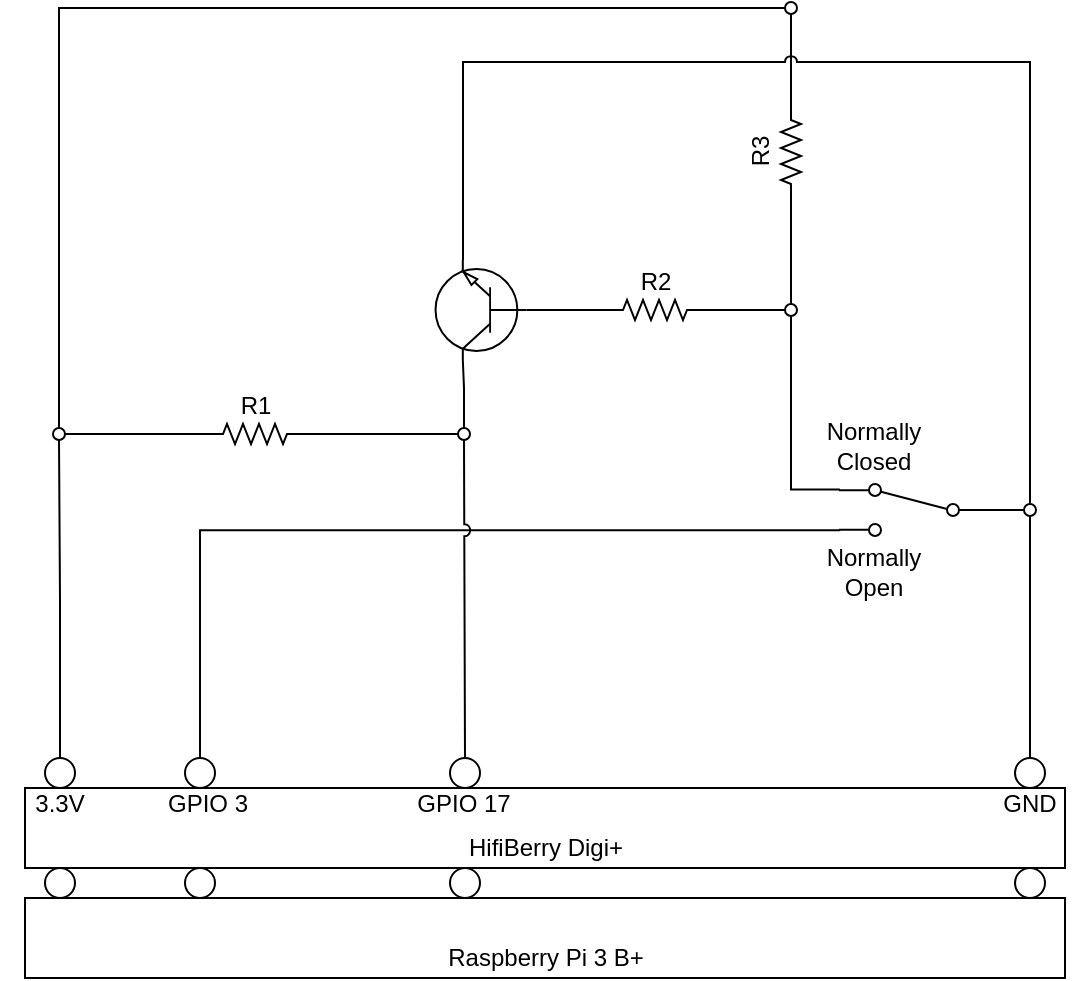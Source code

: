 <mxfile version="21.4.0" type="device">
  <diagram name="Page-1" id="16e2658f-23c8-b752-8be9-c03fbebb8bbe">
    <mxGraphModel dx="955" dy="755" grid="1" gridSize="10" guides="1" tooltips="1" connect="1" arrows="1" fold="1" page="1" pageScale="1" pageWidth="1100" pageHeight="850" background="none" math="0" shadow="0">
      <root>
        <mxCell id="0" />
        <mxCell id="1" parent="0" />
        <mxCell id="NL2B-AQyoo8rwjBesi0v-5" value="" style="rounded=0;whiteSpace=wrap;html=1;" vertex="1" parent="1">
          <mxGeometry x="322.5" y="553" width="520" height="40" as="geometry" />
        </mxCell>
        <mxCell id="mpbao0OU_ZwvmWeb_rAR-1" value="" style="html=1;shape=mxgraph.electrical.electro-mechanical.twoWaySwitch;aspect=fixed;elSwitchState=2;flipH=1;flipV=0;" parent="1" vertex="1">
          <mxGeometry x="729.5" y="401" width="75" height="26" as="geometry" />
        </mxCell>
        <mxCell id="NL2B-AQyoo8rwjBesi0v-30" style="edgeStyle=orthogonalEdgeStyle;rounded=0;orthogonalLoop=1;jettySize=auto;html=1;entryX=0.5;entryY=1;entryDx=0;entryDy=0;endArrow=none;endFill=0;" edge="1" parent="1" source="mpbao0OU_ZwvmWeb_rAR-4" target="NL2B-AQyoo8rwjBesi0v-29">
          <mxGeometry relative="1" as="geometry" />
        </mxCell>
        <mxCell id="mpbao0OU_ZwvmWeb_rAR-4" value="" style="pointerEvents=1;verticalLabelPosition=bottom;shadow=0;dashed=0;align=center;html=1;verticalAlign=top;shape=mxgraph.electrical.resistors.resistor_2;rotation=90;" parent="1" vertex="1">
          <mxGeometry x="680.5" y="230" width="50" height="10" as="geometry" />
        </mxCell>
        <mxCell id="mpbao0OU_ZwvmWeb_rAR-5" value="" style="verticalLabelPosition=bottom;shadow=0;dashed=0;align=center;html=1;verticalAlign=top;strokeWidth=1;shape=ellipse;perimeter=ellipsePerimeter;" parent="1" vertex="1">
          <mxGeometry x="535" y="538" width="15" height="15" as="geometry" />
        </mxCell>
        <mxCell id="mpbao0OU_ZwvmWeb_rAR-16" value="Normally Open" style="text;html=1;strokeColor=none;fillColor=none;align=center;verticalAlign=middle;whiteSpace=wrap;rounded=0;" parent="1" vertex="1">
          <mxGeometry x="716.5" y="430" width="60" height="30" as="geometry" />
        </mxCell>
        <mxCell id="mpbao0OU_ZwvmWeb_rAR-17" value="Normally Closed" style="text;html=1;strokeColor=none;fillColor=none;align=center;verticalAlign=middle;whiteSpace=wrap;rounded=0;" parent="1" vertex="1">
          <mxGeometry x="716.5" y="367" width="60" height="30" as="geometry" />
        </mxCell>
        <mxCell id="NL2B-AQyoo8rwjBesi0v-21" style="edgeStyle=orthogonalEdgeStyle;rounded=0;orthogonalLoop=1;jettySize=auto;html=1;exitX=0.5;exitY=0;exitDx=0;exitDy=0;entryX=0.992;entryY=0.89;entryDx=0;entryDy=0;entryPerimeter=0;endArrow=none;endFill=0;jumpStyle=arc;" edge="1" parent="1" source="mpbao0OU_ZwvmWeb_rAR-6" target="mpbao0OU_ZwvmWeb_rAR-1">
          <mxGeometry relative="1" as="geometry">
            <Array as="points">
              <mxPoint x="410.5" y="424" />
            </Array>
          </mxGeometry>
        </mxCell>
        <mxCell id="mpbao0OU_ZwvmWeb_rAR-18" value="GPIO 3" style="text;html=1;strokeColor=none;fillColor=none;align=center;verticalAlign=middle;whiteSpace=wrap;rounded=0;" parent="1" vertex="1">
          <mxGeometry x="383.5" y="546" width="60" height="30" as="geometry" />
        </mxCell>
        <mxCell id="mpbao0OU_ZwvmWeb_rAR-19" value="GPIO 17" style="text;html=1;strokeColor=none;fillColor=none;align=center;verticalAlign=middle;whiteSpace=wrap;rounded=0;" parent="1" vertex="1">
          <mxGeometry x="512" y="546" width="60" height="30" as="geometry" />
        </mxCell>
        <mxCell id="mpbao0OU_ZwvmWeb_rAR-6" value="" style="verticalLabelPosition=bottom;shadow=0;dashed=0;align=center;html=1;verticalAlign=top;strokeWidth=1;shape=ellipse;perimeter=ellipsePerimeter;" parent="1" vertex="1">
          <mxGeometry x="402.5" y="538" width="15" height="15" as="geometry" />
        </mxCell>
        <mxCell id="NL2B-AQyoo8rwjBesi0v-7" value="" style="verticalLabelPosition=bottom;shadow=0;dashed=0;align=center;html=1;verticalAlign=top;strokeWidth=1;shape=ellipse;perimeter=ellipsePerimeter;" vertex="1" parent="1">
          <mxGeometry x="402.5" y="593" width="15" height="15" as="geometry" />
        </mxCell>
        <mxCell id="NL2B-AQyoo8rwjBesi0v-18" style="edgeStyle=orthogonalEdgeStyle;rounded=0;orthogonalLoop=1;jettySize=auto;html=1;entryX=0.008;entryY=0.489;entryDx=0;entryDy=0;entryPerimeter=0;endArrow=none;endFill=0;exitX=0;exitY=0.5;exitDx=0;exitDy=0;" edge="1" parent="1" source="NL2B-AQyoo8rwjBesi0v-43" target="mpbao0OU_ZwvmWeb_rAR-1">
          <mxGeometry relative="1" as="geometry" />
        </mxCell>
        <mxCell id="NL2B-AQyoo8rwjBesi0v-11" value="" style="verticalLabelPosition=bottom;shadow=0;dashed=0;align=center;html=1;verticalAlign=top;strokeWidth=1;shape=ellipse;perimeter=ellipsePerimeter;" vertex="1" parent="1">
          <mxGeometry x="817.5" y="538" width="15" height="15" as="geometry" />
        </mxCell>
        <mxCell id="NL2B-AQyoo8rwjBesi0v-28" style="edgeStyle=orthogonalEdgeStyle;rounded=0;orthogonalLoop=1;jettySize=auto;html=1;entryX=0;entryY=0.5;entryDx=0;entryDy=0;endArrow=none;endFill=0;" edge="1" parent="1" source="NL2B-AQyoo8rwjBesi0v-38" target="NL2B-AQyoo8rwjBesi0v-29">
          <mxGeometry relative="1" as="geometry">
            <mxPoint x="672.5" y="263" as="targetPoint" />
            <Array as="points">
              <mxPoint x="339.5" y="163" />
            </Array>
          </mxGeometry>
        </mxCell>
        <mxCell id="NL2B-AQyoo8rwjBesi0v-12" value="" style="verticalLabelPosition=bottom;shadow=0;dashed=0;align=center;html=1;verticalAlign=top;strokeWidth=1;shape=ellipse;perimeter=ellipsePerimeter;" vertex="1" parent="1">
          <mxGeometry x="332.5" y="538" width="15" height="15" as="geometry" />
        </mxCell>
        <mxCell id="NL2B-AQyoo8rwjBesi0v-15" value="" style="verticalLabelPosition=bottom;shadow=0;dashed=0;align=center;html=1;verticalAlign=top;strokeWidth=1;shape=ellipse;perimeter=ellipsePerimeter;" vertex="1" parent="1">
          <mxGeometry x="332.5" y="593" width="15" height="15" as="geometry" />
        </mxCell>
        <mxCell id="NL2B-AQyoo8rwjBesi0v-16" value="" style="verticalLabelPosition=bottom;shadow=0;dashed=0;align=center;html=1;verticalAlign=top;strokeWidth=1;shape=ellipse;perimeter=ellipsePerimeter;" vertex="1" parent="1">
          <mxGeometry x="535" y="593" width="15" height="15" as="geometry" />
        </mxCell>
        <mxCell id="NL2B-AQyoo8rwjBesi0v-17" value="" style="verticalLabelPosition=bottom;shadow=0;dashed=0;align=center;html=1;verticalAlign=top;strokeWidth=1;shape=ellipse;perimeter=ellipsePerimeter;" vertex="1" parent="1">
          <mxGeometry x="817.5" y="593" width="15" height="15" as="geometry" />
        </mxCell>
        <mxCell id="NL2B-AQyoo8rwjBesi0v-22" value="" style="pointerEvents=1;verticalLabelPosition=bottom;shadow=0;dashed=0;align=center;html=1;verticalAlign=top;shape=mxgraph.electrical.resistors.resistor_2;rotation=0;" vertex="1" parent="1">
          <mxGeometry x="612.5" y="309" width="50" height="10" as="geometry" />
        </mxCell>
        <mxCell id="NL2B-AQyoo8rwjBesi0v-24" style="edgeStyle=orthogonalEdgeStyle;rounded=0;orthogonalLoop=1;jettySize=auto;html=1;exitX=0.5;exitY=1;exitDx=0;exitDy=0;endArrow=none;endFill=0;entryX=0.994;entryY=0.104;entryDx=0;entryDy=0;entryPerimeter=0;" edge="1" parent="1" source="NL2B-AQyoo8rwjBesi0v-23" target="mpbao0OU_ZwvmWeb_rAR-1">
          <mxGeometry relative="1" as="geometry">
            <mxPoint x="682.5" y="413" as="targetPoint" />
            <Array as="points">
              <mxPoint x="705.5" y="404" />
            </Array>
          </mxGeometry>
        </mxCell>
        <mxCell id="NL2B-AQyoo8rwjBesi0v-26" style="edgeStyle=orthogonalEdgeStyle;rounded=0;orthogonalLoop=1;jettySize=auto;html=1;entryX=1;entryY=0.5;entryDx=0;entryDy=0;entryPerimeter=0;endArrow=none;endFill=0;" edge="1" parent="1" source="NL2B-AQyoo8rwjBesi0v-23" target="NL2B-AQyoo8rwjBesi0v-22">
          <mxGeometry relative="1" as="geometry" />
        </mxCell>
        <mxCell id="NL2B-AQyoo8rwjBesi0v-27" style="edgeStyle=orthogonalEdgeStyle;rounded=0;orthogonalLoop=1;jettySize=auto;html=1;entryX=1;entryY=0.5;entryDx=0;entryDy=0;entryPerimeter=0;endArrow=none;endFill=0;" edge="1" parent="1" source="NL2B-AQyoo8rwjBesi0v-23" target="mpbao0OU_ZwvmWeb_rAR-4">
          <mxGeometry relative="1" as="geometry" />
        </mxCell>
        <mxCell id="NL2B-AQyoo8rwjBesi0v-23" value="" style="verticalLabelPosition=bottom;shadow=0;dashed=0;align=center;html=1;verticalAlign=top;strokeWidth=1;shape=ellipse;perimeter=ellipsePerimeter;" vertex="1" parent="1">
          <mxGeometry x="702.5" y="311" width="6" height="6" as="geometry" />
        </mxCell>
        <mxCell id="NL2B-AQyoo8rwjBesi0v-29" value="" style="verticalLabelPosition=bottom;shadow=0;dashed=0;align=center;html=1;verticalAlign=top;strokeWidth=1;shape=ellipse;perimeter=ellipsePerimeter;" vertex="1" parent="1">
          <mxGeometry x="702.5" y="160" width="6" height="6" as="geometry" />
        </mxCell>
        <mxCell id="NL2B-AQyoo8rwjBesi0v-32" style="edgeStyle=orthogonalEdgeStyle;rounded=0;orthogonalLoop=1;jettySize=auto;html=1;entryX=0;entryY=0.5;entryDx=0;entryDy=0;entryPerimeter=0;endArrow=none;endFill=0;" edge="1" parent="1" source="NL2B-AQyoo8rwjBesi0v-31" target="NL2B-AQyoo8rwjBesi0v-22">
          <mxGeometry relative="1" as="geometry" />
        </mxCell>
        <mxCell id="NL2B-AQyoo8rwjBesi0v-31" value="" style="verticalLabelPosition=bottom;shadow=0;dashed=0;align=center;html=1;verticalAlign=top;shape=mxgraph.electrical.transistors.npn_transistor_1;flipH=1;flipV=1;" vertex="1" parent="1">
          <mxGeometry x="526.75" y="289" width="47.5" height="50" as="geometry" />
        </mxCell>
        <mxCell id="NL2B-AQyoo8rwjBesi0v-34" style="edgeStyle=orthogonalEdgeStyle;rounded=0;orthogonalLoop=1;jettySize=auto;html=1;entryX=0.7;entryY=0;entryDx=0;entryDy=0;entryPerimeter=0;endArrow=none;endFill=0;" edge="1" parent="1" source="NL2B-AQyoo8rwjBesi0v-33" target="NL2B-AQyoo8rwjBesi0v-31">
          <mxGeometry relative="1" as="geometry" />
        </mxCell>
        <mxCell id="NL2B-AQyoo8rwjBesi0v-35" style="edgeStyle=orthogonalEdgeStyle;rounded=0;orthogonalLoop=1;jettySize=auto;html=1;endArrow=none;endFill=0;jumpStyle=arc;" edge="1" parent="1" source="NL2B-AQyoo8rwjBesi0v-33" target="mpbao0OU_ZwvmWeb_rAR-5">
          <mxGeometry relative="1" as="geometry" />
        </mxCell>
        <mxCell id="NL2B-AQyoo8rwjBesi0v-33" value="" style="verticalLabelPosition=bottom;shadow=0;dashed=0;align=center;html=1;verticalAlign=top;strokeWidth=1;shape=ellipse;perimeter=ellipsePerimeter;" vertex="1" parent="1">
          <mxGeometry x="539" y="373" width="6" height="6" as="geometry" />
        </mxCell>
        <mxCell id="NL2B-AQyoo8rwjBesi0v-37" style="edgeStyle=orthogonalEdgeStyle;rounded=0;orthogonalLoop=1;jettySize=auto;html=1;entryX=0;entryY=0.5;entryDx=0;entryDy=0;endArrow=none;endFill=0;" edge="1" parent="1" source="NL2B-AQyoo8rwjBesi0v-36" target="NL2B-AQyoo8rwjBesi0v-33">
          <mxGeometry relative="1" as="geometry" />
        </mxCell>
        <mxCell id="NL2B-AQyoo8rwjBesi0v-36" value="" style="pointerEvents=1;verticalLabelPosition=bottom;shadow=0;dashed=0;align=center;html=1;verticalAlign=top;shape=mxgraph.electrical.resistors.resistor_2;rotation=0;" vertex="1" parent="1">
          <mxGeometry x="412.5" y="371" width="50" height="10" as="geometry" />
        </mxCell>
        <mxCell id="NL2B-AQyoo8rwjBesi0v-39" value="" style="edgeStyle=orthogonalEdgeStyle;rounded=0;orthogonalLoop=1;jettySize=auto;html=1;entryX=0.5;entryY=1;entryDx=0;entryDy=0;endArrow=none;endFill=0;" edge="1" parent="1" source="NL2B-AQyoo8rwjBesi0v-12" target="NL2B-AQyoo8rwjBesi0v-38">
          <mxGeometry relative="1" as="geometry">
            <mxPoint x="702.5" y="163" as="targetPoint" />
            <mxPoint x="340.5" y="538" as="sourcePoint" />
            <Array as="points" />
          </mxGeometry>
        </mxCell>
        <mxCell id="NL2B-AQyoo8rwjBesi0v-40" style="edgeStyle=orthogonalEdgeStyle;rounded=0;orthogonalLoop=1;jettySize=auto;html=1;entryX=0;entryY=0.5;entryDx=0;entryDy=0;entryPerimeter=0;endArrow=none;endFill=0;" edge="1" parent="1" source="NL2B-AQyoo8rwjBesi0v-38" target="NL2B-AQyoo8rwjBesi0v-36">
          <mxGeometry relative="1" as="geometry" />
        </mxCell>
        <mxCell id="NL2B-AQyoo8rwjBesi0v-38" value="" style="verticalLabelPosition=bottom;shadow=0;dashed=0;align=center;html=1;verticalAlign=top;strokeWidth=1;shape=ellipse;perimeter=ellipsePerimeter;" vertex="1" parent="1">
          <mxGeometry x="336.5" y="373" width="6" height="6" as="geometry" />
        </mxCell>
        <mxCell id="NL2B-AQyoo8rwjBesi0v-44" value="" style="edgeStyle=orthogonalEdgeStyle;rounded=0;orthogonalLoop=1;jettySize=auto;html=1;entryX=0.5;entryY=1;entryDx=0;entryDy=0;endArrow=none;endFill=0;exitX=0.5;exitY=0;exitDx=0;exitDy=0;" edge="1" parent="1" source="NL2B-AQyoo8rwjBesi0v-11" target="NL2B-AQyoo8rwjBesi0v-43">
          <mxGeometry relative="1" as="geometry">
            <mxPoint x="825.5" y="538" as="sourcePoint" />
            <mxPoint x="803.5" y="414" as="targetPoint" />
          </mxGeometry>
        </mxCell>
        <mxCell id="NL2B-AQyoo8rwjBesi0v-45" style="edgeStyle=orthogonalEdgeStyle;rounded=0;orthogonalLoop=1;jettySize=auto;html=1;entryX=0.7;entryY=1;entryDx=0;entryDy=0;entryPerimeter=0;endArrow=none;endFill=0;jumpStyle=arc;" edge="1" parent="1" source="NL2B-AQyoo8rwjBesi0v-43" target="NL2B-AQyoo8rwjBesi0v-31">
          <mxGeometry relative="1" as="geometry">
            <mxPoint x="542" y="210" as="targetPoint" />
            <Array as="points">
              <mxPoint x="825.5" y="190" />
              <mxPoint x="541.5" y="190" />
              <mxPoint x="541.5" y="289" />
            </Array>
          </mxGeometry>
        </mxCell>
        <mxCell id="NL2B-AQyoo8rwjBesi0v-43" value="" style="verticalLabelPosition=bottom;shadow=0;dashed=0;align=center;html=1;verticalAlign=top;strokeWidth=1;shape=ellipse;perimeter=ellipsePerimeter;" vertex="1" parent="1">
          <mxGeometry x="822" y="411" width="6" height="6" as="geometry" />
        </mxCell>
        <mxCell id="NL2B-AQyoo8rwjBesi0v-6" value="HifiBerry Digi+" style="text;html=1;strokeColor=none;fillColor=none;align=center;verticalAlign=middle;whiteSpace=wrap;rounded=0;" vertex="1" parent="1">
          <mxGeometry x="322.5" y="573" width="520" height="20" as="geometry" />
        </mxCell>
        <mxCell id="NL2B-AQyoo8rwjBesi0v-14" value="GND" style="text;html=1;strokeColor=none;fillColor=none;align=center;verticalAlign=middle;whiteSpace=wrap;rounded=0;" vertex="1" parent="1">
          <mxGeometry x="795" y="546" width="60" height="30" as="geometry" />
        </mxCell>
        <mxCell id="NL2B-AQyoo8rwjBesi0v-13" value="3.3V" style="text;html=1;strokeColor=none;fillColor=none;align=center;verticalAlign=middle;whiteSpace=wrap;rounded=0;" vertex="1" parent="1">
          <mxGeometry x="310" y="546" width="60" height="30" as="geometry" />
        </mxCell>
        <mxCell id="NL2B-AQyoo8rwjBesi0v-1" value="" style="rounded=0;whiteSpace=wrap;html=1;" vertex="1" parent="1">
          <mxGeometry x="322.5" y="608" width="520" height="40" as="geometry" />
        </mxCell>
        <mxCell id="NL2B-AQyoo8rwjBesi0v-2" value="Raspberry Pi 3 B+" style="text;html=1;strokeColor=none;fillColor=none;align=center;verticalAlign=middle;whiteSpace=wrap;rounded=0;" vertex="1" parent="1">
          <mxGeometry x="322.5" y="628" width="520" height="20" as="geometry" />
        </mxCell>
        <mxCell id="NL2B-AQyoo8rwjBesi0v-47" value="R1" style="text;html=1;strokeColor=none;fillColor=none;align=center;verticalAlign=middle;whiteSpace=wrap;rounded=0;" vertex="1" parent="1">
          <mxGeometry x="407.5" y="347" width="60" height="30" as="geometry" />
        </mxCell>
        <mxCell id="NL2B-AQyoo8rwjBesi0v-48" value="R2" style="text;html=1;strokeColor=none;fillColor=none;align=center;verticalAlign=middle;whiteSpace=wrap;rounded=0;" vertex="1" parent="1">
          <mxGeometry x="607.5" y="285" width="60" height="30" as="geometry" />
        </mxCell>
        <mxCell id="NL2B-AQyoo8rwjBesi0v-49" value="R3" style="text;html=1;strokeColor=none;fillColor=none;align=center;verticalAlign=middle;whiteSpace=wrap;rounded=0;rotation=-90;" vertex="1" parent="1">
          <mxGeometry x="660.5" y="220" width="60" height="30" as="geometry" />
        </mxCell>
      </root>
    </mxGraphModel>
  </diagram>
</mxfile>
